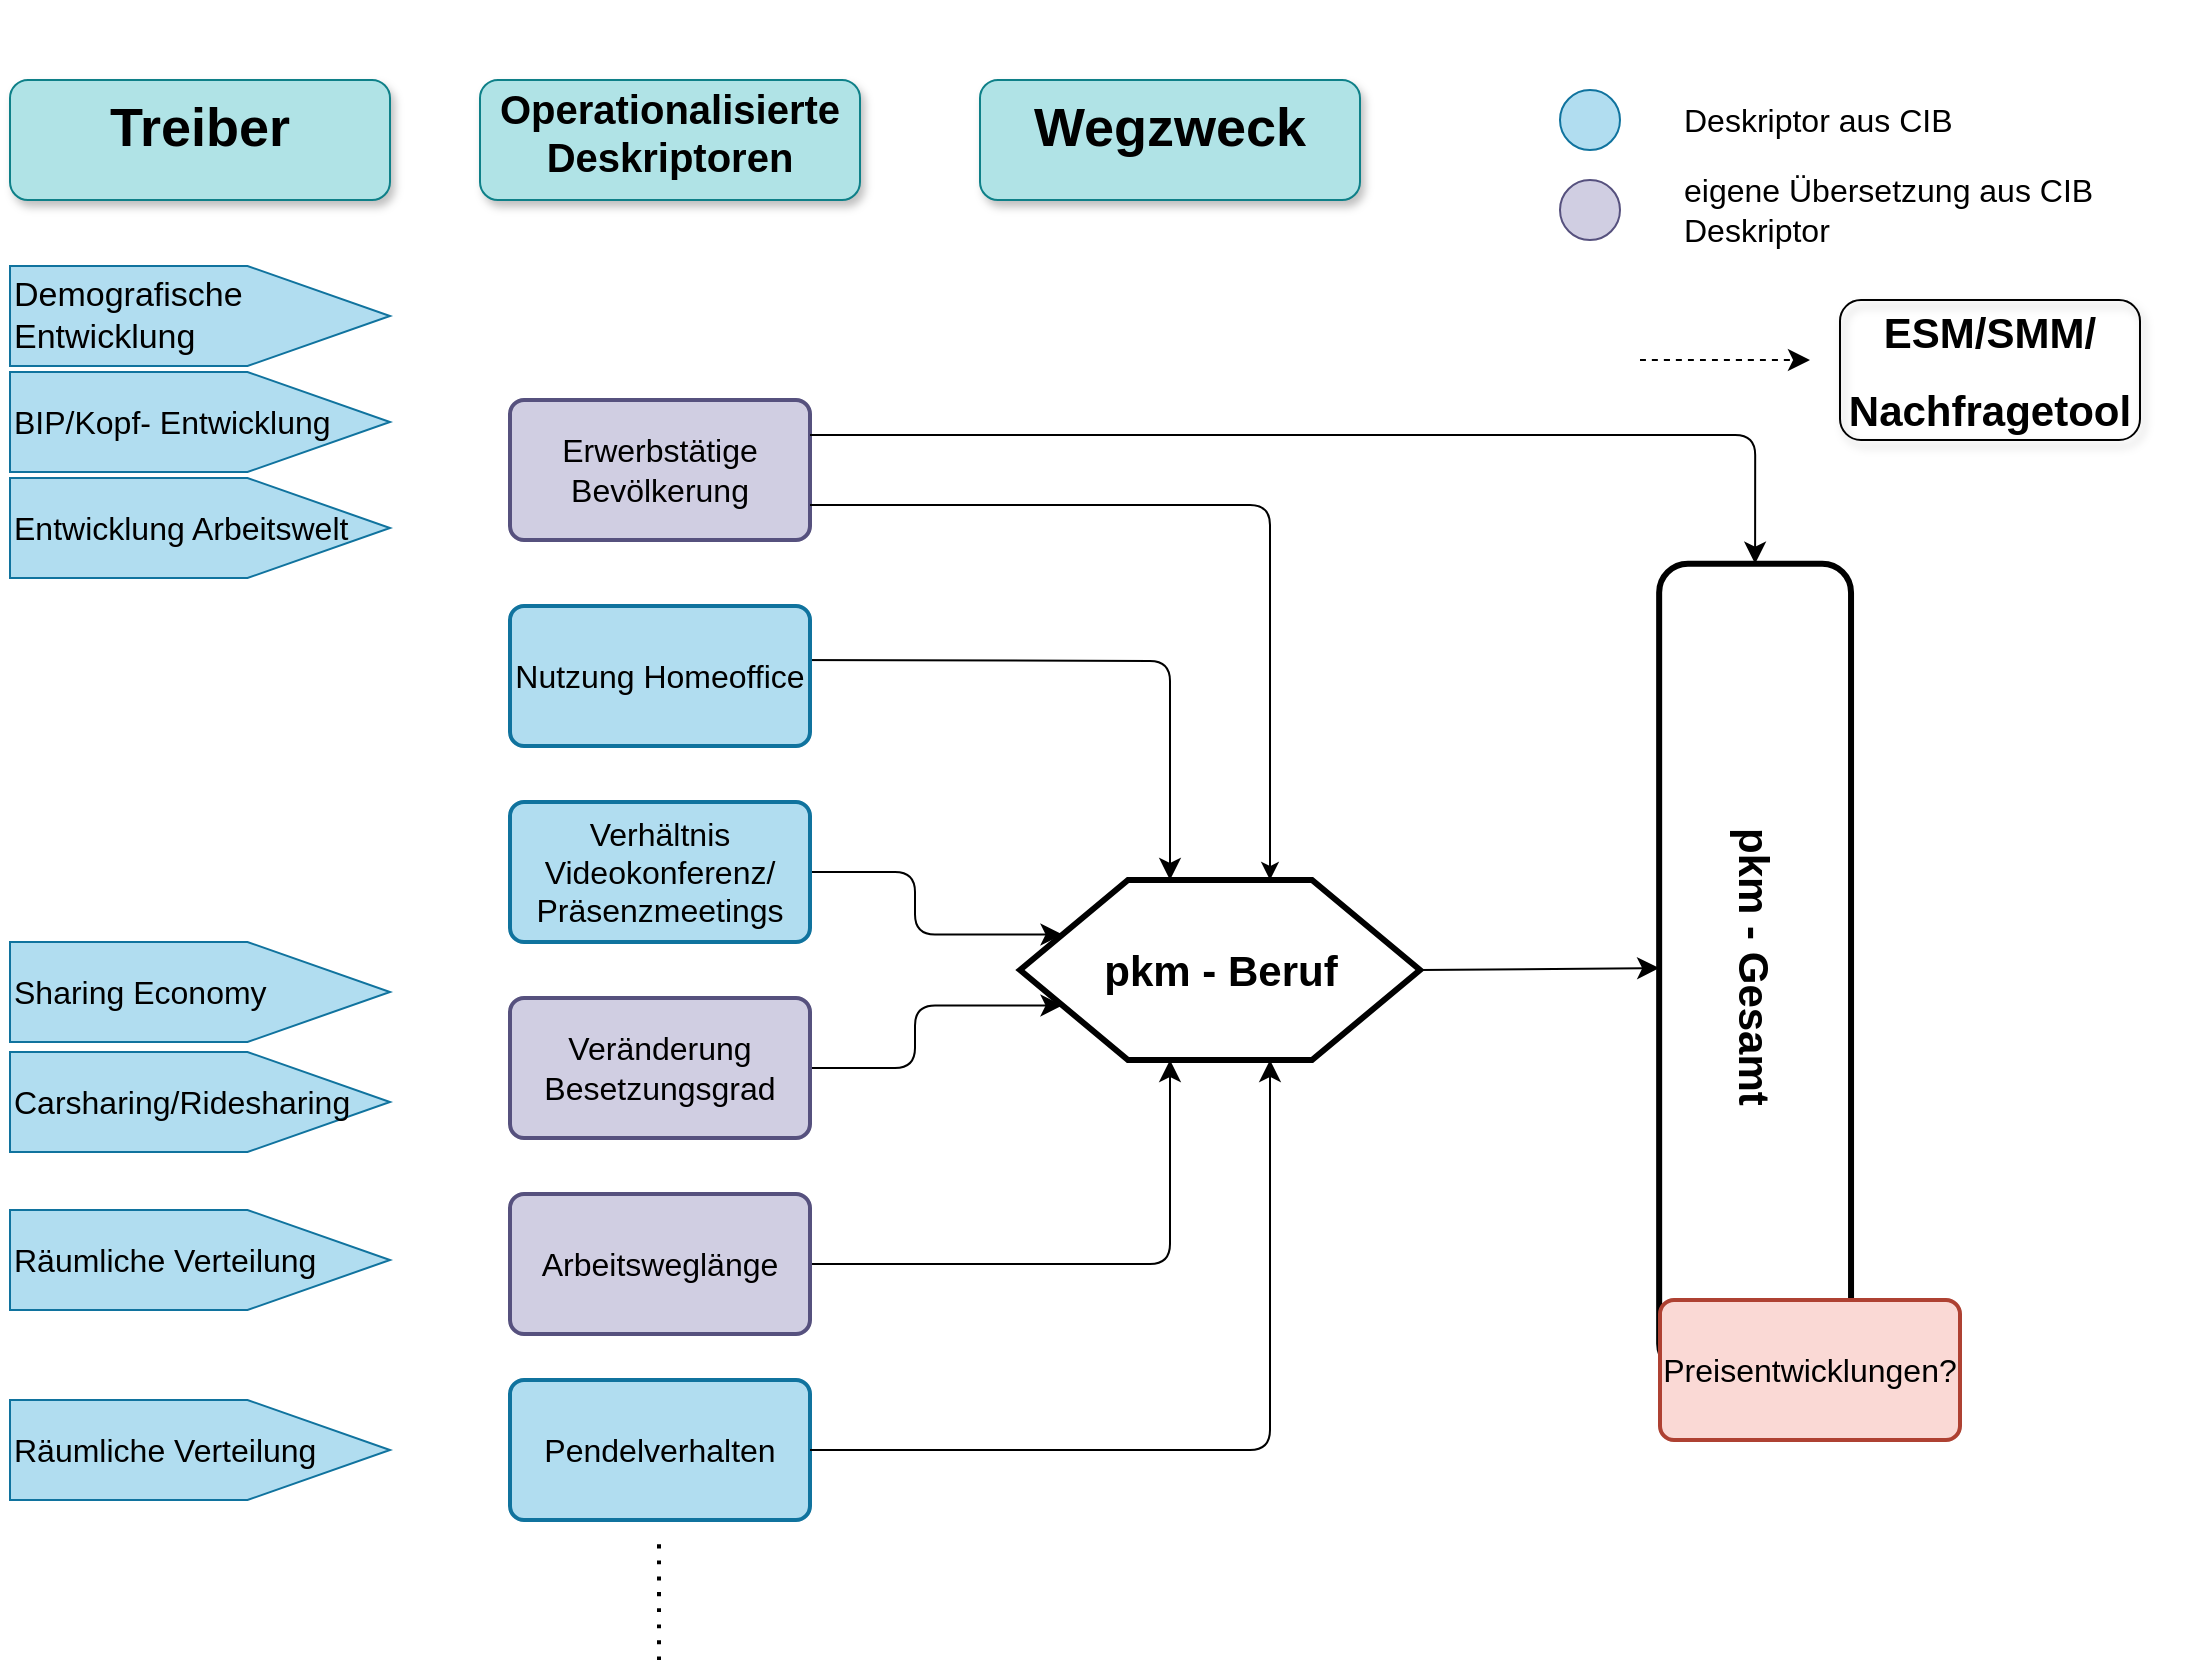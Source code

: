 <mxfile version="22.1.0" type="github" pages="2">
  <diagram id="C5RBs43oDa-KdzZeNtuy" name="PKM">
    <mxGraphModel dx="1379" dy="809" grid="1" gridSize="10" guides="1" tooltips="1" connect="1" arrows="1" fold="1" page="1" pageScale="1" pageWidth="2336" pageHeight="1654" math="0" shadow="0">
      <root>
        <mxCell id="WIyWlLk6GJQsqaUBKTNV-0" />
        <mxCell id="WIyWlLk6GJQsqaUBKTNV-1" parent="WIyWlLk6GJQsqaUBKTNV-0" />
        <mxCell id="8XGPYldwMHjoKoiW072E-28" value="" style="ellipse;whiteSpace=wrap;html=1;aspect=fixed;fontSize=16;fillColor=#b1ddf0;strokeColor=#10739e;" parent="WIyWlLk6GJQsqaUBKTNV-1" vertex="1">
          <mxGeometry x="810" y="195" width="30" height="30" as="geometry" />
        </mxCell>
        <mxCell id="8XGPYldwMHjoKoiW072E-31" value="Deskriptor aus CIB" style="text;html=1;strokeColor=none;fillColor=none;align=left;verticalAlign=middle;whiteSpace=wrap;rounded=0;fontSize=16;" parent="WIyWlLk6GJQsqaUBKTNV-1" vertex="1">
          <mxGeometry x="870" y="195" width="260" height="30" as="geometry" />
        </mxCell>
        <mxCell id="8XGPYldwMHjoKoiW072E-33" value="eigene Übersetzung aus CIB Deskriptor" style="text;html=1;strokeColor=none;fillColor=none;align=left;verticalAlign=middle;whiteSpace=wrap;rounded=0;fontSize=16;" parent="WIyWlLk6GJQsqaUBKTNV-1" vertex="1">
          <mxGeometry x="870" y="240" width="260" height="30" as="geometry" />
        </mxCell>
        <mxCell id="8XGPYldwMHjoKoiW072E-35" value="" style="ellipse;whiteSpace=wrap;html=1;aspect=fixed;fontSize=16;fillColor=#d0cee2;strokeColor=#56517e;" parent="WIyWlLk6GJQsqaUBKTNV-1" vertex="1">
          <mxGeometry x="810" y="240" width="30" height="30" as="geometry" />
        </mxCell>
        <object label="&lt;div style=&quot;font-size: 17px;&quot;&gt;&lt;span style=&quot;background-color: initial; font-size: 17px;&quot;&gt;Demografische Entwicklung&lt;/span&gt;&lt;/div&gt;" Gesamtbevölkerung="harte Kopplung mit Gesamtnachfrage, &#xa;Quelle: Langfristprognose verkehr" id="h4Mbpic349QLJTQZ1xPw-8">
          <mxCell style="shape=offPageConnector;whiteSpace=wrap;html=1;fontSize=17;direction=north;align=left;labelBackgroundColor=none;fillColor=#b1ddf0;strokeColor=#10739e;" parent="WIyWlLk6GJQsqaUBKTNV-1" vertex="1">
            <mxGeometry x="35" y="283" width="190" height="50" as="geometry" />
          </mxCell>
        </object>
        <mxCell id="h4Mbpic349QLJTQZ1xPw-11" style="edgeStyle=none;curved=1;orthogonalLoop=1;jettySize=auto;html=1;exitX=1;exitY=0.25;exitDx=0;exitDy=0;fontSize=12;fontColor=default;startSize=8;endSize=8;labelBackgroundColor=none;" parent="WIyWlLk6GJQsqaUBKTNV-1" source="h4Mbpic349QLJTQZ1xPw-8" target="h4Mbpic349QLJTQZ1xPw-8" edge="1">
          <mxGeometry relative="1" as="geometry" />
        </mxCell>
        <mxCell id="h4Mbpic349QLJTQZ1xPw-12" value="Erwerbstätige Bevölkerung" style="rounded=1;whiteSpace=wrap;html=1;absoluteArcSize=1;arcSize=14;strokeWidth=2;fontSize=16;labelBackgroundColor=none;fillColor=#d0cee2;strokeColor=#56517e;" parent="WIyWlLk6GJQsqaUBKTNV-1" vertex="1">
          <mxGeometry x="285" y="350" width="150" height="70" as="geometry" />
        </mxCell>
        <mxCell id="h4Mbpic349QLJTQZ1xPw-13" value="pkm - Beruf" style="verticalLabelPosition=middle;verticalAlign=middle;html=1;shape=hexagon;perimeter=hexagonPerimeter2;arcSize=6;size=0.27;fontSize=21;labelPosition=center;align=center;strokeWidth=3;fontStyle=1;labelBackgroundColor=none;" parent="WIyWlLk6GJQsqaUBKTNV-1" vertex="1">
          <mxGeometry x="540" y="590" width="200" height="90" as="geometry" />
        </mxCell>
        <mxCell id="h4Mbpic349QLJTQZ1xPw-26" style="edgeStyle=orthogonalEdgeStyle;rounded=1;orthogonalLoop=1;jettySize=auto;html=1;fontSize=12;fontColor=default;labelBackgroundColor=none;elbow=vertical;entryX=0.625;entryY=0;entryDx=0;entryDy=0;exitX=1;exitY=0.75;exitDx=0;exitDy=0;" parent="WIyWlLk6GJQsqaUBKTNV-1" source="h4Mbpic349QLJTQZ1xPw-12" target="h4Mbpic349QLJTQZ1xPw-13" edge="1">
          <mxGeometry relative="1" as="geometry">
            <mxPoint x="435" y="385.0" as="sourcePoint" />
            <mxPoint x="625" y="440" as="targetPoint" />
          </mxGeometry>
        </mxCell>
        <mxCell id="h4Mbpic349QLJTQZ1xPw-27" value="" style="edgeStyle=orthogonalEdgeStyle;rounded=1;orthogonalLoop=1;jettySize=auto;html=1;fontSize=12;startSize=8;endSize=8;labelBackgroundColor=none;fontColor=default;entryX=0.375;entryY=0;entryDx=0;entryDy=0;" parent="WIyWlLk6GJQsqaUBKTNV-1" target="h4Mbpic349QLJTQZ1xPw-13" edge="1">
          <mxGeometry relative="1" as="geometry">
            <mxPoint x="420" y="480" as="sourcePoint" />
            <mxPoint x="620.013" y="541" as="targetPoint" />
          </mxGeometry>
        </mxCell>
        <object label="Nutzung Homeoffice" mehrHomeoffice="Langfristprognose Verkehr; Idee: max. von Arbeitgeber vorgegeben, geringere Nutzung kann selbst bestimmt werden" id="h4Mbpic349QLJTQZ1xPw-15">
          <mxCell style="rounded=1;whiteSpace=wrap;html=1;absoluteArcSize=1;arcSize=14;strokeWidth=2;fontSize=16;labelBackgroundColor=none;fillColor=#b1ddf0;strokeColor=#10739e;" parent="WIyWlLk6GJQsqaUBKTNV-1" vertex="1">
            <mxGeometry x="285" y="453" width="150" height="70" as="geometry" />
          </mxCell>
        </object>
        <mxCell id="8XGPYldwMHjoKoiW072E-22" style="edgeStyle=orthogonalEdgeStyle;rounded=1;orthogonalLoop=1;jettySize=auto;html=1;entryX=0;entryY=0.25;entryDx=0;entryDy=0;fontSize=12;startSize=8;endSize=8;" parent="WIyWlLk6GJQsqaUBKTNV-1" source="h4Mbpic349QLJTQZ1xPw-16" target="h4Mbpic349QLJTQZ1xPw-13" edge="1">
          <mxGeometry relative="1" as="geometry" />
        </mxCell>
        <object label="Verhältnis Videokonferenz/ Präsenzmeetings" VerhältnisVideokonferenz="Annahme, dass dies der Arbeitnehmen nicht selbst aussuchen kann und vom Arbeitgeber vorgegeben wird" id="h4Mbpic349QLJTQZ1xPw-16">
          <mxCell style="rounded=1;whiteSpace=wrap;html=1;absoluteArcSize=1;arcSize=14;strokeWidth=2;fontSize=16;labelBackgroundColor=none;fillColor=#b1ddf0;strokeColor=#10739e;" parent="WIyWlLk6GJQsqaUBKTNV-1" vertex="1">
            <mxGeometry x="285" y="551" width="150" height="70" as="geometry" />
          </mxCell>
        </object>
        <object label="&lt;div style=&quot;&quot;&gt;&lt;span style=&quot;background-color: initial;&quot;&gt;BIP/Kopf- Entwicklung&lt;/span&gt;&lt;/div&gt;" id="h4Mbpic349QLJTQZ1xPw-18">
          <mxCell style="shape=offPageConnector;whiteSpace=wrap;html=1;fontSize=16;direction=north;align=left;labelBackgroundColor=none;fillColor=#b1ddf0;strokeColor=#10739e;" parent="WIyWlLk6GJQsqaUBKTNV-1" vertex="1">
            <mxGeometry x="35" y="336" width="190" height="50" as="geometry" />
          </mxCell>
        </object>
        <mxCell id="8XGPYldwMHjoKoiW072E-23" style="edgeStyle=orthogonalEdgeStyle;rounded=1;orthogonalLoop=1;jettySize=auto;html=1;exitX=1;exitY=0.5;exitDx=0;exitDy=0;fontSize=12;startSize=8;endSize=8;entryX=0;entryY=0.75;entryDx=0;entryDy=0;" parent="WIyWlLk6GJQsqaUBKTNV-1" source="h4Mbpic349QLJTQZ1xPw-19" target="h4Mbpic349QLJTQZ1xPw-13" edge="1">
          <mxGeometry relative="1" as="geometry" />
        </mxCell>
        <mxCell id="h4Mbpic349QLJTQZ1xPw-19" value="Veränderung Besetzungsgrad" style="rounded=1;whiteSpace=wrap;html=1;absoluteArcSize=1;arcSize=14;strokeWidth=2;fontSize=16;labelBackgroundColor=none;fillColor=#d0cee2;strokeColor=#56517e;" parent="WIyWlLk6GJQsqaUBKTNV-1" vertex="1">
          <mxGeometry x="285" y="649" width="150" height="70" as="geometry" />
        </mxCell>
        <object label="&lt;div style=&quot;&quot;&gt;&lt;span style=&quot;background-color: initial;&quot;&gt;Carsharing/Ridesharing&lt;/span&gt;&lt;/div&gt;" CarsharingRidepooling="Übersetzung von SharingEconomy" id="h4Mbpic349QLJTQZ1xPw-21">
          <mxCell style="shape=offPageConnector;whiteSpace=wrap;html=1;fontSize=16;direction=north;align=left;labelBackgroundColor=none;strokeWidth=1;fillColor=#b1ddf0;strokeColor=#10739e;" parent="WIyWlLk6GJQsqaUBKTNV-1" vertex="1">
            <mxGeometry x="35" y="676" width="190" height="50" as="geometry" />
          </mxCell>
        </object>
        <mxCell id="h4Mbpic349QLJTQZ1xPw-39" value="&lt;b style=&quot;font-size: 21px;&quot;&gt;pkm - Gesamt&lt;/b&gt;" style="rounded=1;whiteSpace=wrap;html=1;fontSize=21;strokeWidth=3;rotation=90;" parent="WIyWlLk6GJQsqaUBKTNV-1" vertex="1">
          <mxGeometry x="705.37" y="586.06" width="404.36" height="95.94" as="geometry" />
        </mxCell>
        <object label="&lt;div style=&quot;&quot;&gt;&lt;span style=&quot;background-color: initial;&quot;&gt;Räumliche Verteilung&lt;/span&gt;&lt;/div&gt;" id="h4Mbpic349QLJTQZ1xPw-49">
          <mxCell style="shape=offPageConnector;whiteSpace=wrap;html=1;fontSize=16;direction=north;align=left;labelBackgroundColor=none;strokeWidth=1;fillColor=#b1ddf0;strokeColor=#10739e;" parent="WIyWlLk6GJQsqaUBKTNV-1" vertex="1">
            <mxGeometry x="35" y="755" width="190" height="50" as="geometry" />
          </mxCell>
        </object>
        <mxCell id="HmT0W7f4RcVqbWYqM7nN-2" value="" style="edgeStyle=orthogonalEdgeStyle;rounded=1;orthogonalLoop=1;jettySize=auto;html=1;fontSize=12;startSize=8;endSize=8;exitX=1;exitY=0.5;exitDx=0;exitDy=0;entryX=0.375;entryY=1;entryDx=0;entryDy=0;" parent="WIyWlLk6GJQsqaUBKTNV-1" source="h4Mbpic349QLJTQZ1xPw-50" target="h4Mbpic349QLJTQZ1xPw-13" edge="1">
          <mxGeometry relative="1" as="geometry">
            <mxPoint x="402" y="778.74" as="sourcePoint" />
            <mxPoint x="650" y="540" as="targetPoint" />
          </mxGeometry>
        </mxCell>
        <mxCell id="h4Mbpic349QLJTQZ1xPw-50" value="Arbeitsweglänge" style="rounded=1;whiteSpace=wrap;html=1;absoluteArcSize=1;arcSize=14;strokeWidth=2;fontSize=16;labelBackgroundColor=none;fillColor=#d0cee2;strokeColor=#56517e;" parent="WIyWlLk6GJQsqaUBKTNV-1" vertex="1">
          <mxGeometry x="285" y="747" width="150" height="70" as="geometry" />
        </mxCell>
        <mxCell id="h4Mbpic349QLJTQZ1xPw-51" value="Pendelverhalten" style="rounded=1;whiteSpace=wrap;html=1;absoluteArcSize=1;arcSize=14;strokeWidth=2;fontSize=16;labelBackgroundColor=none;fillColor=#b1ddf0;strokeColor=#10739e;" parent="WIyWlLk6GJQsqaUBKTNV-1" vertex="1">
          <mxGeometry x="285" y="840" width="150" height="70" as="geometry" />
        </mxCell>
        <object label="&lt;div style=&quot;&quot;&gt;&lt;span style=&quot;background-color: initial;&quot;&gt;Räumliche Verteilung&lt;/span&gt;&lt;/div&gt;" id="h4Mbpic349QLJTQZ1xPw-52">
          <mxCell style="shape=offPageConnector;whiteSpace=wrap;html=1;fontSize=16;direction=north;align=left;labelBackgroundColor=none;strokeWidth=1;fillColor=#b1ddf0;strokeColor=#10739e;" parent="WIyWlLk6GJQsqaUBKTNV-1" vertex="1">
            <mxGeometry x="35" y="850" width="190" height="50" as="geometry" />
          </mxCell>
        </object>
        <mxCell id="h4Mbpic349QLJTQZ1xPw-57" value="Preisentwicklungen?" style="rounded=1;whiteSpace=wrap;html=1;absoluteArcSize=1;arcSize=14;strokeWidth=2;fontSize=16;labelBackgroundColor=none;fillColor=#fad9d5;strokeColor=#ae4132;" parent="WIyWlLk6GJQsqaUBKTNV-1" vertex="1">
          <mxGeometry x="860" y="800" width="150" height="70" as="geometry" />
        </mxCell>
        <object label="&lt;div style=&quot;&quot;&gt;&lt;span style=&quot;background-color: initial;&quot;&gt;Entwicklung Arbeitswelt&lt;/span&gt;&lt;/div&gt;" id="HmT0W7f4RcVqbWYqM7nN-11">
          <mxCell style="shape=offPageConnector;whiteSpace=wrap;html=1;fontSize=16;direction=north;align=left;labelBackgroundColor=none;fillColor=#b1ddf0;strokeColor=#10739e;" parent="WIyWlLk6GJQsqaUBKTNV-1" vertex="1">
            <mxGeometry x="35" y="389" width="190" height="50" as="geometry" />
          </mxCell>
        </object>
        <mxCell id="HmT0W7f4RcVqbWYqM7nN-15" style="edgeStyle=orthogonalEdgeStyle;rounded=1;orthogonalLoop=1;jettySize=auto;html=1;fontSize=12;startSize=8;endSize=8;exitX=1;exitY=0.5;exitDx=0;exitDy=0;entryX=0.625;entryY=1;entryDx=0;entryDy=0;" parent="WIyWlLk6GJQsqaUBKTNV-1" source="h4Mbpic349QLJTQZ1xPw-51" target="h4Mbpic349QLJTQZ1xPw-13" edge="1">
          <mxGeometry relative="1" as="geometry">
            <mxPoint x="440" y="875" as="sourcePoint" />
            <mxPoint x="659.6" y="530.18" as="targetPoint" />
          </mxGeometry>
        </mxCell>
        <object label="&lt;div style=&quot;&quot;&gt;&lt;span style=&quot;background-color: initial;&quot;&gt;Sharing Economy&lt;/span&gt;&lt;/div&gt;" CarsharingRidepooling="Übersetzung von SharingEconomy" id="UUekRAIq09oKd7ZnaUNU-0">
          <mxCell style="shape=offPageConnector;whiteSpace=wrap;html=1;fontSize=16;direction=north;align=left;labelBackgroundColor=none;strokeWidth=1;fillColor=#b1ddf0;strokeColor=#10739e;" parent="WIyWlLk6GJQsqaUBKTNV-1" vertex="1">
            <mxGeometry x="35" y="621" width="190" height="50" as="geometry" />
          </mxCell>
        </object>
        <mxCell id="8XGPYldwMHjoKoiW072E-4" value="" style="endArrow=none;dashed=1;html=1;dashPattern=1 3;strokeWidth=2;rounded=0;fontSize=12;startSize=8;endSize=8;curved=1;" parent="WIyWlLk6GJQsqaUBKTNV-1" edge="1">
          <mxGeometry width="50" height="50" relative="1" as="geometry">
            <mxPoint x="359.5" y="980" as="sourcePoint" />
            <mxPoint x="359.5" y="920" as="targetPoint" />
          </mxGeometry>
        </mxCell>
        <mxCell id="8XGPYldwMHjoKoiW072E-19" style="rounded=1;orthogonalLoop=1;jettySize=auto;html=1;entryX=0.375;entryY=0;entryDx=0;entryDy=0;fontSize=12;startSize=8;endSize=8;strokeColor=none;edgeStyle=elbowEdgeStyle;" parent="WIyWlLk6GJQsqaUBKTNV-1" source="h4Mbpic349QLJTQZ1xPw-16" target="h4Mbpic349QLJTQZ1xPw-13" edge="1">
          <mxGeometry relative="1" as="geometry" />
        </mxCell>
        <mxCell id="8XGPYldwMHjoKoiW072E-20" style="edgeStyle=none;curved=1;rounded=0;orthogonalLoop=1;jettySize=auto;html=1;entryX=0.5;entryY=0;entryDx=0;entryDy=0;fontSize=12;startSize=8;endSize=8;" parent="WIyWlLk6GJQsqaUBKTNV-1" source="h4Mbpic349QLJTQZ1xPw-13" target="h4Mbpic349QLJTQZ1xPw-13" edge="1">
          <mxGeometry relative="1" as="geometry" />
        </mxCell>
        <mxCell id="8XGPYldwMHjoKoiW072E-27" style="edgeStyle=orthogonalEdgeStyle;rounded=1;orthogonalLoop=1;jettySize=auto;html=1;exitX=1;exitY=0.25;exitDx=0;exitDy=0;entryX=0;entryY=0.5;entryDx=0;entryDy=0;fontSize=12;startSize=8;endSize=8;" parent="WIyWlLk6GJQsqaUBKTNV-1" source="h4Mbpic349QLJTQZ1xPw-12" target="h4Mbpic349QLJTQZ1xPw-39" edge="1">
          <mxGeometry relative="1" as="geometry" />
        </mxCell>
        <mxCell id="8XGPYldwMHjoKoiW072E-25" style="edgeStyle=none;curved=1;rounded=0;orthogonalLoop=1;jettySize=auto;html=1;exitX=0;exitY=0.5;exitDx=0;exitDy=0;fontSize=12;startSize=8;endSize=8;" parent="WIyWlLk6GJQsqaUBKTNV-1" edge="1">
          <mxGeometry relative="1" as="geometry">
            <mxPoint x="907.545" y="464.525" as="sourcePoint" />
            <mxPoint x="907.545" y="464.525" as="targetPoint" />
          </mxGeometry>
        </mxCell>
        <mxCell id="8XGPYldwMHjoKoiW072E-42" value="" style="endArrow=classic;html=1;rounded=0;fontSize=12;startSize=8;endSize=8;curved=1;dashed=1;" parent="WIyWlLk6GJQsqaUBKTNV-1" edge="1">
          <mxGeometry width="50" height="50" relative="1" as="geometry">
            <mxPoint x="850" y="330" as="sourcePoint" />
            <mxPoint x="935" y="330" as="targetPoint" />
          </mxGeometry>
        </mxCell>
        <mxCell id="8XGPYldwMHjoKoiW072E-44" style="edgeStyle=none;curved=1;rounded=0;orthogonalLoop=1;jettySize=auto;html=1;exitX=1;exitY=0.5;exitDx=0;exitDy=0;entryX=0.5;entryY=1;entryDx=0;entryDy=0;fontSize=12;startSize=8;endSize=8;" parent="WIyWlLk6GJQsqaUBKTNV-1" source="h4Mbpic349QLJTQZ1xPw-13" target="h4Mbpic349QLJTQZ1xPw-39" edge="1">
          <mxGeometry relative="1" as="geometry" />
        </mxCell>
        <object label="&lt;h1 style=&quot;font-size: 21px;&quot;&gt;ESM/SMM/&lt;/h1&gt;&lt;h1 style=&quot;font-size: 21px;&quot;&gt;Nachfragetool&lt;/h1&gt;" Treiber="kann Deskriptor entsprechen" id="8XGPYldwMHjoKoiW072E-45">
          <mxCell style="text;html=1;spacing=5;spacingTop=-20;whiteSpace=wrap;overflow=hidden;rounded=1;fontSize=21;glass=0;shadow=1;align=center;strokeColor=default;" parent="WIyWlLk6GJQsqaUBKTNV-1" vertex="1">
            <mxGeometry x="950" y="300" width="150" height="70" as="geometry" />
          </mxCell>
        </object>
        <mxCell id="8XGPYldwMHjoKoiW072E-52" value="" style="group" parent="WIyWlLk6GJQsqaUBKTNV-1" vertex="1" connectable="0">
          <mxGeometry x="35" y="150" width="685" height="60" as="geometry" />
        </mxCell>
        <object label="&lt;h1 style=&quot;font-size: 27px;&quot;&gt;Treiber&lt;/h1&gt;" Treiber="teilw. Deskriptoren" id="h4Mbpic349QLJTQZ1xPw-33">
          <mxCell style="text;html=1;strokeColor=#0e8088;fillColor=#b0e3e6;spacing=5;spacingTop=-20;whiteSpace=wrap;overflow=hidden;rounded=1;fontSize=27;glass=0;shadow=1;align=center;" parent="8XGPYldwMHjoKoiW072E-52" vertex="1">
            <mxGeometry y="40" width="190" height="60" as="geometry" />
          </mxCell>
        </object>
        <mxCell id="h4Mbpic349QLJTQZ1xPw-34" value="&lt;h1 style=&quot;font-size: 20px;&quot;&gt;Operationalisierte Deskriptoren&lt;/h1&gt;" style="text;html=1;strokeColor=#0e8088;fillColor=#b0e3e6;spacing=5;spacingTop=-20;whiteSpace=wrap;overflow=hidden;rounded=1;fontSize=20;glass=0;shadow=1;align=center;aspect=fixed;" parent="8XGPYldwMHjoKoiW072E-52" vertex="1">
          <mxGeometry x="235" y="40" width="190" height="60" as="geometry" />
        </mxCell>
        <object label="&lt;h1 style=&quot;font-size: 27px;&quot;&gt;&lt;span style=&quot;background-color: initial;&quot;&gt;Wegzweck&lt;/span&gt;&lt;br&gt;&lt;/h1&gt;" Treiber="kann Deskriptor entsprechen" id="h4Mbpic349QLJTQZ1xPw-55">
          <mxCell style="text;html=1;strokeColor=#0e8088;fillColor=#b0e3e6;spacing=5;spacingTop=-20;whiteSpace=wrap;overflow=hidden;rounded=1;fontSize=27;glass=0;shadow=1;align=center;" parent="8XGPYldwMHjoKoiW072E-52" vertex="1">
            <mxGeometry x="485" y="40" width="190" height="60" as="geometry" />
          </mxCell>
        </object>
      </root>
    </mxGraphModel>
  </diagram>
  <diagram id="bPUMZvU-HJ8aBFqQqybW" name="TKM">
    <mxGraphModel dx="1779" dy="809" grid="0" gridSize="10" guides="1" tooltips="1" connect="1" arrows="1" fold="1" page="0" pageScale="1" pageWidth="2336" pageHeight="1654" math="0" shadow="0">
      <root>
        <mxCell id="0" />
        <mxCell id="1" parent="0" />
        <mxCell id="GpS05da2Yok62qFD6XXU-1" value="&lt;b style=&quot;font-size: 21px;&quot;&gt;tkm - Gesamt&lt;/b&gt;" style="rounded=1;whiteSpace=wrap;html=1;fontSize=21;strokeWidth=3;rotation=90;" vertex="1" parent="1">
          <mxGeometry x="330" y="235.0" width="404.36" height="95.94" as="geometry" />
        </mxCell>
        <mxCell id="GpS05da2Yok62qFD6XXU-2" value="&lt;span style=&quot;font-size:16.0pt;font-family:&amp;quot;Univers LT Pro 55&amp;quot;;&lt;br/&gt;mso-ascii-font-family:&amp;quot;Univers LT Pro 55&amp;quot;;mso-fareast-font-family:+mn-ea;&lt;br/&gt;mso-bidi-font-family:+mn-cs;mso-fareast-theme-font:minor-fareast;mso-bidi-theme-font:&lt;br/&gt;minor-bidi;color:#323232;mso-color-index:1;mso-font-kerning:12.0pt;language:&lt;br/&gt;en-GB;mso-style-textfill-type:solid;mso-style-textfill-fill-themecolor:text1;&lt;br/&gt;mso-style-textfill-fill-color:#323232;mso-style-textfill-fill-alpha:100.0%&quot;&gt;Since freight transportation is &lt;/span&gt;&lt;span style=&quot;font-size:16.0pt;font-family:&lt;br/&gt;&amp;quot;Univers LT Pro 55&amp;quot;;mso-ascii-font-family:&amp;quot;Univers LT Pro 55&amp;quot;;mso-fareast-font-family:&lt;br/&gt;+mn-ea;mso-bidi-font-family:+mn-cs;mso-fareast-theme-font:minor-fareast;&lt;br/&gt;mso-bidi-theme-font:minor-bidi;color:red;mso-font-kerning:12.0pt;language:en-GB;&lt;br/&gt;mso-style-textfill-type:solid;mso-style-textfill-fill-color:red;mso-style-textfill-fill-alpha:&lt;br/&gt;100.0%&quot;&gt;more constrained&lt;/span&gt;&lt;span style=&quot;font-size:16.0pt;font-family:&amp;quot;Univers LT Pro 55&amp;quot;;&lt;br/&gt;mso-ascii-font-family:&amp;quot;Univers LT Pro 55&amp;quot;;mso-fareast-font-family:+mn-ea;&lt;br/&gt;mso-bidi-font-family:+mn-cs;mso-fareast-theme-font:minor-fareast;mso-bidi-theme-font:&lt;br/&gt;minor-bidi;color:#323232;mso-color-index:1;mso-font-kerning:12.0pt;language:&lt;br/&gt;en-GB;mso-style-textfill-type:solid;mso-style-textfill-fill-themecolor:text1;&lt;br/&gt;mso-style-textfill-fill-color:#323232;mso-style-textfill-fill-alpha:100.0%&quot;&gt;,&lt;br&gt;depending on the &lt;/span&gt;&lt;span style=&quot;font-size:16.0pt;font-family:&amp;quot;Univers LT Pro 55&amp;quot;;&lt;br/&gt;mso-ascii-font-family:&amp;quot;Univers LT Pro 55&amp;quot;;mso-fareast-font-family:+mn-ea;&lt;br/&gt;mso-bidi-font-family:+mn-cs;mso-fareast-theme-font:minor-fareast;mso-bidi-theme-font:&lt;br/&gt;minor-bidi;color:red;mso-font-kerning:12.0pt;language:en-GB;mso-style-textfill-type:&lt;br/&gt;solid;mso-style-textfill-fill-color:red;mso-style-textfill-fill-alpha:100.0%&quot;&gt;market trends&amp;nbsp;&lt;/span&gt;&lt;span style=&quot;font-size:16.0pt;font-family:&amp;quot;Univers LT Pro 55&amp;quot;;&lt;br/&gt;mso-ascii-font-family:&amp;quot;Univers LT Pro 55&amp;quot;;mso-fareast-font-family:+mn-ea;&lt;br/&gt;mso-bidi-font-family:+mn-cs;mso-fareast-theme-font:minor-fareast;mso-bidi-theme-font:&lt;br/&gt;minor-bidi;color:#323232;mso-color-index:1;mso-font-kerning:12.0pt;language:&lt;br/&gt;en-GB;mso-style-textfill-type:solid;mso-style-textfill-fill-themecolor:text1;&lt;br/&gt;mso-style-textfill-fill-color:#323232;mso-style-textfill-fill-alpha:100.0%&quot;&gt;and policies that are in effect (&lt;/span&gt;&lt;span style=&quot;font-size:16.0pt;&lt;br/&gt;font-family:&amp;quot;Univers LT Pro 55&amp;quot;;mso-ascii-font-family:&amp;quot;Univers LT Pro 55&amp;quot;;&lt;br/&gt;mso-fareast-font-family:+mn-ea;mso-bidi-font-family:+mn-cs;mso-fareast-theme-font:&lt;br/&gt;minor-fareast;mso-bidi-theme-font:minor-bidi;color:#323232;mso-color-index:&lt;br/&gt;1;mso-font-kerning:12.0pt;language:en-GB;mso-style-textfill-type:solid;&lt;br/&gt;mso-style-textfill-fill-themecolor:text1;mso-style-textfill-fill-color:#323232;&lt;br/&gt;mso-style-textfill-fill-alpha:100.0%&quot;&gt;Baindur&lt;/span&gt;&lt;span style=&quot;font-size:&lt;br/&gt;16.0pt;font-family:&amp;quot;Univers LT Pro 55&amp;quot;;mso-ascii-font-family:&amp;quot;Univers LT Pro 55&amp;quot;;&lt;br/&gt;mso-fareast-font-family:+mn-ea;mso-bidi-font-family:+mn-cs;mso-fareast-theme-font:&lt;br/&gt;minor-fareast;mso-bidi-theme-font:minor-bidi;color:#323232;mso-color-index:&lt;br/&gt;1;mso-font-kerning:12.0pt;language:en-GB;mso-style-textfill-type:solid;&lt;br/&gt;mso-style-textfill-fill-themecolor:text1;mso-style-textfill-fill-color:#323232;&lt;br/&gt;mso-style-textfill-fill-alpha:100.0%&quot;&gt; and &lt;/span&gt;&lt;span style=&quot;font-size:16.0pt;&lt;br/&gt;font-family:&amp;quot;Univers LT Pro 55&amp;quot;;mso-ascii-font-family:&amp;quot;Univers LT Pro 55&amp;quot;;&lt;br/&gt;mso-fareast-font-family:+mn-ea;mso-bidi-font-family:+mn-cs;mso-fareast-theme-font:&lt;br/&gt;minor-fareast;mso-bidi-theme-font:minor-bidi;color:#323232;mso-color-index:&lt;br/&gt;1;mso-font-kerning:12.0pt;language:en-GB;mso-style-textfill-type:solid;&lt;br/&gt;mso-style-textfill-fill-themecolor:text1;mso-style-textfill-fill-color:#323232;&lt;br/&gt;mso-style-textfill-fill-alpha:100.0%&quot;&gt;Viegas&lt;/span&gt;&lt;span style=&quot;font-size:16.0pt;&lt;br/&gt;font-family:&amp;quot;Univers LT Pro 55&amp;quot;;mso-ascii-font-family:&amp;quot;Univers LT Pro 55&amp;quot;;&lt;br/&gt;mso-fareast-font-family:+mn-ea;mso-bidi-font-family:+mn-cs;mso-fareast-theme-font:&lt;br/&gt;minor-fareast;mso-bidi-theme-font:minor-bidi;color:#323232;mso-color-index:&lt;br/&gt;1;mso-font-kerning:12.0pt;language:en-GB;mso-style-textfill-type:solid;&lt;br/&gt;mso-style-textfill-fill-themecolor:text1;mso-style-textfill-fill-color:#323232;&lt;br/&gt;mso-style-textfill-fill-alpha:100.0%&quot;&gt;, 2011), the freight transport is&lt;br&gt;included in the model by &lt;/span&gt;&lt;span style=&quot;font-size:16.0pt;font-family:&amp;quot;Univers LT Pro 55&amp;quot;;&lt;br/&gt;mso-ascii-font-family:&amp;quot;Univers LT Pro 55&amp;quot;;mso-fareast-font-family:+mn-ea;&lt;br/&gt;mso-bidi-font-family:+mn-cs;mso-fareast-theme-font:minor-fareast;mso-bidi-theme-font:&lt;br/&gt;minor-bidi;color:red;mso-font-kerning:12.0pt;language:en-GB;mso-style-textfill-type:&lt;br/&gt;solid;mso-style-textfill-fill-color:red;mso-style-textfill-fill-alpha:100.0%&quot;&gt;receiving transport demand from industries (aus Dezentral Projekt)&lt;/span&gt;&lt;span style=&quot;font-size:16.0pt;&lt;br/&gt;font-family:&amp;quot;Univers LT Pro 55&amp;quot;;mso-ascii-font-family:&amp;quot;Univers LT Pro 55&amp;quot;;&lt;br/&gt;mso-fareast-font-family:+mn-ea;mso-bidi-font-family:+mn-cs;mso-fareast-theme-font:&lt;br/&gt;minor-fareast;mso-bidi-theme-font:minor-bidi;color:#323232;mso-color-index:&lt;br/&gt;1;mso-font-kerning:12.0pt;language:en-GB;mso-style-textfill-type:solid;&lt;br/&gt;mso-style-textfill-fill-themecolor:text1;mso-style-textfill-fill-color:#323232;&lt;br/&gt;mso-style-textfill-fill-alpha:100.0%&quot;&gt;&lt;/span&gt;" style="text;whiteSpace=wrap;html=1;fontSize=16;" vertex="1" parent="1">
          <mxGeometry x="-158" y="86" width="550" height="227" as="geometry" />
        </mxCell>
      </root>
    </mxGraphModel>
  </diagram>
</mxfile>
